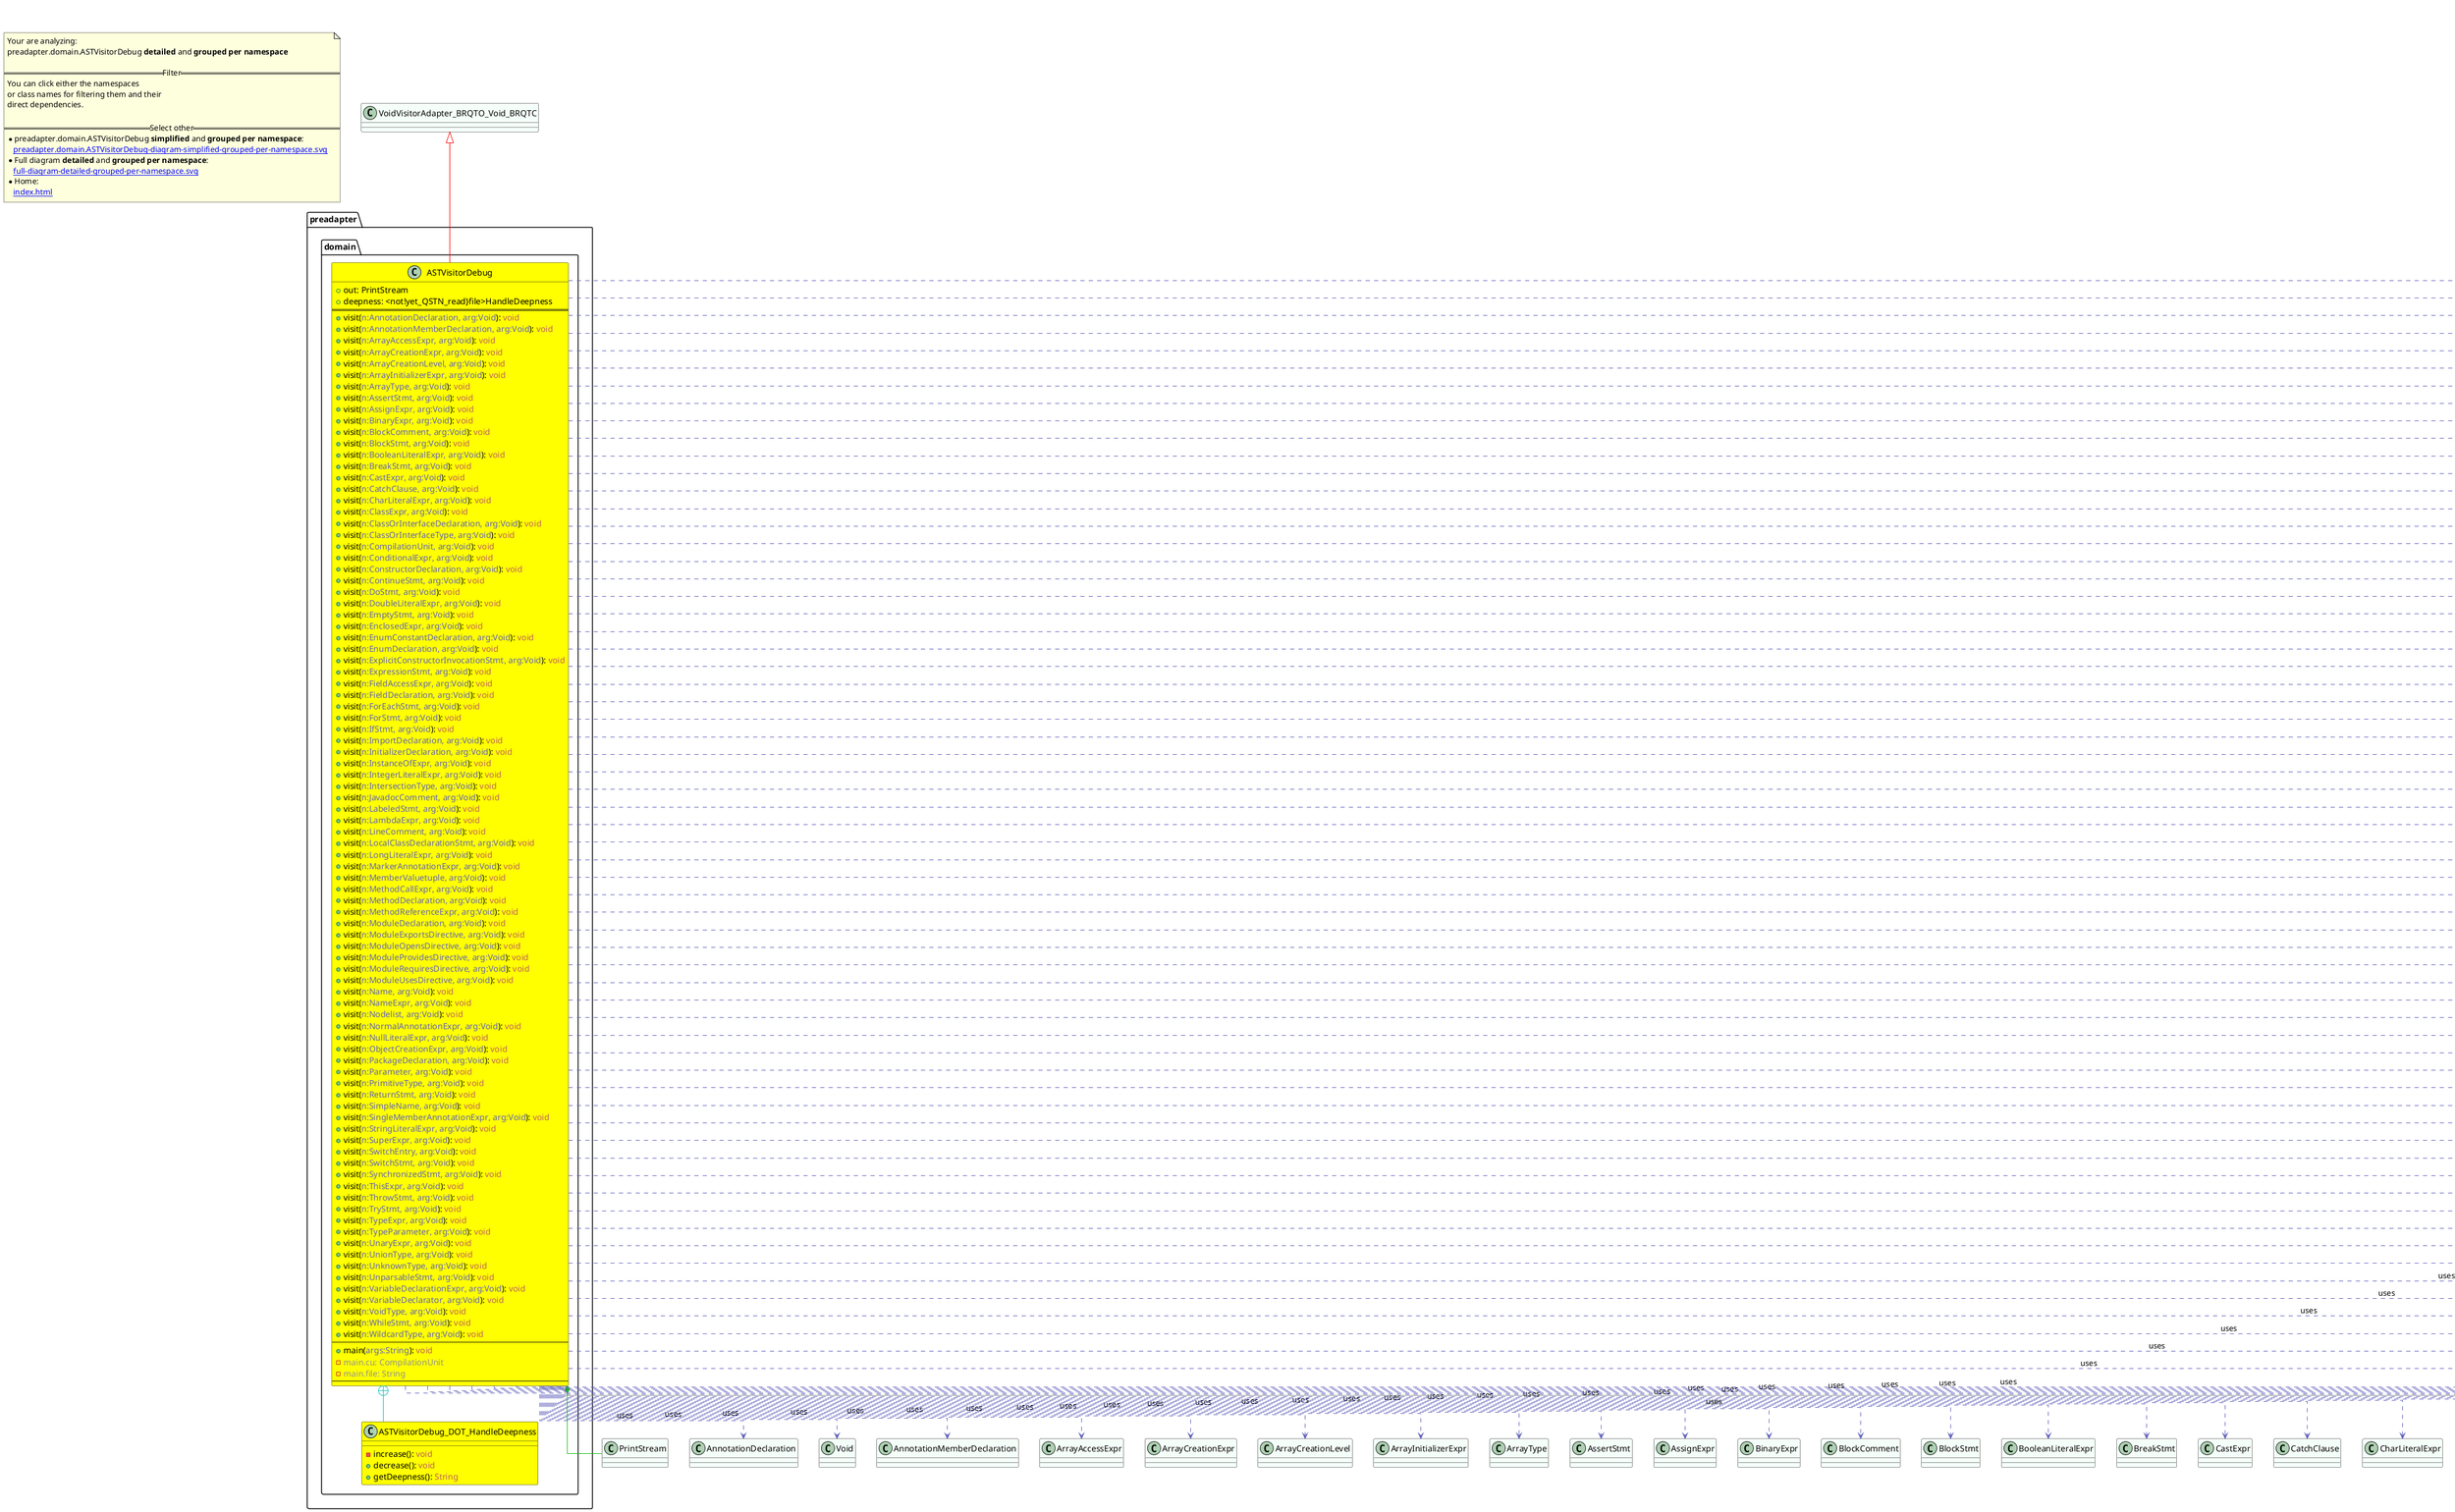 @startuml
skinparam linetype ortho
title <size:20>preadapter.domain.ASTVisitorDebug **detailed** and **grouped per namespace**</size>
note "Your are analyzing:\npreadapter.domain.ASTVisitorDebug **detailed** and **grouped per namespace**\n\n==Filter==\nYou can click either the namespaces \nor class names for filtering them and their\ndirect dependencies.\n\n==Select other==\n* preadapter.domain.ASTVisitorDebug **simplified** and **grouped per namespace**:\n   [[preadapter.domain.ASTVisitorDebug-diagram-simplified-grouped-per-namespace.svg]]\n* Full diagram **detailed** and **grouped per namespace**:\n   [[full-diagram-detailed-grouped-per-namespace.svg]]\n* Home:\n   [[index.html]]" as FloatingNote
class VoidVisitorAdapter_BRQTO_Void_BRQTC [[VoidVisitorAdapter_BRQTO_Void_BRQTC-diagram-detailed-grouped-per-namespace.svg]] #MintCream {
}
class PrintStream [[PrintStream-diagram-detailed-grouped-per-namespace.svg]] #MintCream {
}
class AnnotationDeclaration [[AnnotationDeclaration-diagram-detailed-grouped-per-namespace.svg]] #MintCream {
}
class Void [[Void-diagram-detailed-grouped-per-namespace.svg]] #MintCream {
}
class AnnotationMemberDeclaration [[AnnotationMemberDeclaration-diagram-detailed-grouped-per-namespace.svg]] #MintCream {
}
class ArrayAccessExpr [[ArrayAccessExpr-diagram-detailed-grouped-per-namespace.svg]] #MintCream {
}
class ArrayCreationExpr [[ArrayCreationExpr-diagram-detailed-grouped-per-namespace.svg]] #MintCream {
}
class ArrayCreationLevel [[ArrayCreationLevel-diagram-detailed-grouped-per-namespace.svg]] #MintCream {
}
class ArrayInitializerExpr [[ArrayInitializerExpr-diagram-detailed-grouped-per-namespace.svg]] #MintCream {
}
class ArrayType [[ArrayType-diagram-detailed-grouped-per-namespace.svg]] #MintCream {
}
class AssertStmt [[AssertStmt-diagram-detailed-grouped-per-namespace.svg]] #MintCream {
}
class AssignExpr [[AssignExpr-diagram-detailed-grouped-per-namespace.svg]] #MintCream {
}
class BinaryExpr [[BinaryExpr-diagram-detailed-grouped-per-namespace.svg]] #MintCream {
}
class BlockComment [[BlockComment-diagram-detailed-grouped-per-namespace.svg]] #MintCream {
}
class BlockStmt [[BlockStmt-diagram-detailed-grouped-per-namespace.svg]] #MintCream {
}
class BooleanLiteralExpr [[BooleanLiteralExpr-diagram-detailed-grouped-per-namespace.svg]] #MintCream {
}
class BreakStmt [[BreakStmt-diagram-detailed-grouped-per-namespace.svg]] #MintCream {
}
class CastExpr [[CastExpr-diagram-detailed-grouped-per-namespace.svg]] #MintCream {
}
class CatchClause [[CatchClause-diagram-detailed-grouped-per-namespace.svg]] #MintCream {
}
class CharLiteralExpr [[CharLiteralExpr-diagram-detailed-grouped-per-namespace.svg]] #MintCream {
}
class ClassExpr [[ClassExpr-diagram-detailed-grouped-per-namespace.svg]] #MintCream {
}
class ClassOrInterfaceDeclaration [[ClassOrInterfaceDeclaration-diagram-detailed-grouped-per-namespace.svg]] #MintCream {
}
class ClassOrInterfaceType [[ClassOrInterfaceType-diagram-detailed-grouped-per-namespace.svg]] #MintCream {
}
class CompilationUnit [[CompilationUnit-diagram-detailed-grouped-per-namespace.svg]] #MintCream {
}
class ConditionalExpr [[ConditionalExpr-diagram-detailed-grouped-per-namespace.svg]] #MintCream {
}
class ConstructorDeclaration [[ConstructorDeclaration-diagram-detailed-grouped-per-namespace.svg]] #MintCream {
}
class ContinueStmt [[ContinueStmt-diagram-detailed-grouped-per-namespace.svg]] #MintCream {
}
class DoStmt [[DoStmt-diagram-detailed-grouped-per-namespace.svg]] #MintCream {
}
class DoubleLiteralExpr [[DoubleLiteralExpr-diagram-detailed-grouped-per-namespace.svg]] #MintCream {
}
class EmptyStmt [[EmptyStmt-diagram-detailed-grouped-per-namespace.svg]] #MintCream {
}
class EnclosedExpr [[EnclosedExpr-diagram-detailed-grouped-per-namespace.svg]] #MintCream {
}
class EnumConstantDeclaration [[EnumConstantDeclaration-diagram-detailed-grouped-per-namespace.svg]] #MintCream {
}
class EnumDeclaration [[EnumDeclaration-diagram-detailed-grouped-per-namespace.svg]] #MintCream {
}
class ExplicitConstructorInvocationStmt [[ExplicitConstructorInvocationStmt-diagram-detailed-grouped-per-namespace.svg]] #MintCream {
}
class ExpressionStmt [[ExpressionStmt-diagram-detailed-grouped-per-namespace.svg]] #MintCream {
}
class FieldAccessExpr [[FieldAccessExpr-diagram-detailed-grouped-per-namespace.svg]] #MintCream {
}
class FieldDeclaration [[FieldDeclaration-diagram-detailed-grouped-per-namespace.svg]] #MintCream {
}
class ForEachStmt [[ForEachStmt-diagram-detailed-grouped-per-namespace.svg]] #MintCream {
}
class ForStmt [[ForStmt-diagram-detailed-grouped-per-namespace.svg]] #MintCream {
}
class IfStmt [[IfStmt-diagram-detailed-grouped-per-namespace.svg]] #MintCream {
}
class ImportDeclaration [[ImportDeclaration-diagram-detailed-grouped-per-namespace.svg]] #MintCream {
}
class InitializerDeclaration [[InitializerDeclaration-diagram-detailed-grouped-per-namespace.svg]] #MintCream {
}
class InstanceOfExpr [[InstanceOfExpr-diagram-detailed-grouped-per-namespace.svg]] #MintCream {
}
class IntegerLiteralExpr [[IntegerLiteralExpr-diagram-detailed-grouped-per-namespace.svg]] #MintCream {
}
class IntersectionType [[IntersectionType-diagram-detailed-grouped-per-namespace.svg]] #MintCream {
}
class JavadocComment [[JavadocComment-diagram-detailed-grouped-per-namespace.svg]] #MintCream {
}
class LabeledStmt [[LabeledStmt-diagram-detailed-grouped-per-namespace.svg]] #MintCream {
}
class LambdaExpr [[LambdaExpr-diagram-detailed-grouped-per-namespace.svg]] #MintCream {
}
class LineComment [[LineComment-diagram-detailed-grouped-per-namespace.svg]] #MintCream {
}
class LocalClassDeclarationStmt [[LocalClassDeclarationStmt-diagram-detailed-grouped-per-namespace.svg]] #MintCream {
}
class LongLiteralExpr [[LongLiteralExpr-diagram-detailed-grouped-per-namespace.svg]] #MintCream {
}
class MarkerAnnotationExpr [[MarkerAnnotationExpr-diagram-detailed-grouped-per-namespace.svg]] #MintCream {
}
class MemberValuetuple [[MemberValuetuple-diagram-detailed-grouped-per-namespace.svg]] #MintCream {
}
class MethodCallExpr [[MethodCallExpr-diagram-detailed-grouped-per-namespace.svg]] #MintCream {
}
class MethodDeclaration [[MethodDeclaration-diagram-detailed-grouped-per-namespace.svg]] #MintCream {
}
class MethodReferenceExpr [[MethodReferenceExpr-diagram-detailed-grouped-per-namespace.svg]] #MintCream {
}
class ModuleDeclaration [[ModuleDeclaration-diagram-detailed-grouped-per-namespace.svg]] #MintCream {
}
class ModuleExportsDirective [[ModuleExportsDirective-diagram-detailed-grouped-per-namespace.svg]] #MintCream {
}
class ModuleOpensDirective [[ModuleOpensDirective-diagram-detailed-grouped-per-namespace.svg]] #MintCream {
}
class ModuleProvidesDirective [[ModuleProvidesDirective-diagram-detailed-grouped-per-namespace.svg]] #MintCream {
}
class ModuleRequiresDirective [[ModuleRequiresDirective-diagram-detailed-grouped-per-namespace.svg]] #MintCream {
}
class ModuleUsesDirective [[ModuleUsesDirective-diagram-detailed-grouped-per-namespace.svg]] #MintCream {
}
class Name [[Name-diagram-detailed-grouped-per-namespace.svg]] #MintCream {
}
class NameExpr [[NameExpr-diagram-detailed-grouped-per-namespace.svg]] #MintCream {
}
class Nodelist [[Nodelist-diagram-detailed-grouped-per-namespace.svg]] #MintCream {
}
class NormalAnnotationExpr [[NormalAnnotationExpr-diagram-detailed-grouped-per-namespace.svg]] #MintCream {
}
class NullLiteralExpr [[NullLiteralExpr-diagram-detailed-grouped-per-namespace.svg]] #MintCream {
}
class ObjectCreationExpr [[ObjectCreationExpr-diagram-detailed-grouped-per-namespace.svg]] #MintCream {
}
class PackageDeclaration [[PackageDeclaration-diagram-detailed-grouped-per-namespace.svg]] #MintCream {
}
class Parameter [[Parameter-diagram-detailed-grouped-per-namespace.svg]] #MintCream {
}
class PrimitiveType [[PrimitiveType-diagram-detailed-grouped-per-namespace.svg]] #MintCream {
}
class ReturnStmt [[ReturnStmt-diagram-detailed-grouped-per-namespace.svg]] #MintCream {
}
class SimpleName [[SimpleName-diagram-detailed-grouped-per-namespace.svg]] #MintCream {
}
class SingleMemberAnnotationExpr [[SingleMemberAnnotationExpr-diagram-detailed-grouped-per-namespace.svg]] #MintCream {
}
class StringLiteralExpr [[StringLiteralExpr-diagram-detailed-grouped-per-namespace.svg]] #MintCream {
}
class SuperExpr [[SuperExpr-diagram-detailed-grouped-per-namespace.svg]] #MintCream {
}
class SwitchEntry [[SwitchEntry-diagram-detailed-grouped-per-namespace.svg]] #MintCream {
}
class SwitchStmt [[SwitchStmt-diagram-detailed-grouped-per-namespace.svg]] #MintCream {
}
class SynchronizedStmt [[SynchronizedStmt-diagram-detailed-grouped-per-namespace.svg]] #MintCream {
}
class ThisExpr [[ThisExpr-diagram-detailed-grouped-per-namespace.svg]] #MintCream {
}
class ThrowStmt [[ThrowStmt-diagram-detailed-grouped-per-namespace.svg]] #MintCream {
}
class TryStmt [[TryStmt-diagram-detailed-grouped-per-namespace.svg]] #MintCream {
}
class TypeExpr [[TypeExpr-diagram-detailed-grouped-per-namespace.svg]] #MintCream {
}
class TypeParameter [[TypeParameter-diagram-detailed-grouped-per-namespace.svg]] #MintCream {
}
class UnaryExpr [[UnaryExpr-diagram-detailed-grouped-per-namespace.svg]] #MintCream {
}
class UnionType [[UnionType-diagram-detailed-grouped-per-namespace.svg]] #MintCream {
}
class UnknownType [[UnknownType-diagram-detailed-grouped-per-namespace.svg]] #MintCream {
}
class UnparsableStmt [[UnparsableStmt-diagram-detailed-grouped-per-namespace.svg]] #MintCream {
}
class VariableDeclarationExpr [[VariableDeclarationExpr-diagram-detailed-grouped-per-namespace.svg]] #MintCream {
}
class VariableDeclarator [[VariableDeclarator-diagram-detailed-grouped-per-namespace.svg]] #MintCream {
}
class VoidType [[VoidType-diagram-detailed-grouped-per-namespace.svg]] #MintCream {
}
class WhileStmt [[WhileStmt-diagram-detailed-grouped-per-namespace.svg]] #MintCream {
}
class WildcardType [[WildcardType-diagram-detailed-grouped-per-namespace.svg]] #MintCream {
}
' Closing all previous_sub_namespace_list namespace None because file analysis is finished.
namespace preadapter [[preadapter-diagram-detailed-grouped-per-namespace.svg]] {
namespace preadapter.domain [[preadapter.domain-diagram-detailed-grouped-per-namespace.svg]] {
  class preadapter.domain.ASTVisitorDebug [[preadapter.domain.ASTVisitorDebug-diagram-detailed-grouped-per-namespace.svg]] #yellow {
    + out: PrintStream
    + deepness: <not!yet_QSTN_read}file>HandleDeepness
==
    + visit(<font color="6060BB">n:AnnotationDeclaration, arg:Void</font>): <font color="BB6060">void</font>
    + visit(<font color="6060BB">n:AnnotationMemberDeclaration, arg:Void</font>): <font color="BB6060">void</font>
    + visit(<font color="6060BB">n:ArrayAccessExpr, arg:Void</font>): <font color="BB6060">void</font>
    + visit(<font color="6060BB">n:ArrayCreationExpr, arg:Void</font>): <font color="BB6060">void</font>
    + visit(<font color="6060BB">n:ArrayCreationLevel, arg:Void</font>): <font color="BB6060">void</font>
    + visit(<font color="6060BB">n:ArrayInitializerExpr, arg:Void</font>): <font color="BB6060">void</font>
    + visit(<font color="6060BB">n:ArrayType, arg:Void</font>): <font color="BB6060">void</font>
    + visit(<font color="6060BB">n:AssertStmt, arg:Void</font>): <font color="BB6060">void</font>
    + visit(<font color="6060BB">n:AssignExpr, arg:Void</font>): <font color="BB6060">void</font>
    + visit(<font color="6060BB">n:BinaryExpr, arg:Void</font>): <font color="BB6060">void</font>
    + visit(<font color="6060BB">n:BlockComment, arg:Void</font>): <font color="BB6060">void</font>
    + visit(<font color="6060BB">n:BlockStmt, arg:Void</font>): <font color="BB6060">void</font>
    + visit(<font color="6060BB">n:BooleanLiteralExpr, arg:Void</font>): <font color="BB6060">void</font>
    + visit(<font color="6060BB">n:BreakStmt, arg:Void</font>): <font color="BB6060">void</font>
    + visit(<font color="6060BB">n:CastExpr, arg:Void</font>): <font color="BB6060">void</font>
    + visit(<font color="6060BB">n:CatchClause, arg:Void</font>): <font color="BB6060">void</font>
    + visit(<font color="6060BB">n:CharLiteralExpr, arg:Void</font>): <font color="BB6060">void</font>
    + visit(<font color="6060BB">n:ClassExpr, arg:Void</font>): <font color="BB6060">void</font>
    + visit(<font color="6060BB">n:ClassOrInterfaceDeclaration, arg:Void</font>): <font color="BB6060">void</font>
    + visit(<font color="6060BB">n:ClassOrInterfaceType, arg:Void</font>): <font color="BB6060">void</font>
    + visit(<font color="6060BB">n:CompilationUnit, arg:Void</font>): <font color="BB6060">void</font>
    + visit(<font color="6060BB">n:ConditionalExpr, arg:Void</font>): <font color="BB6060">void</font>
    + visit(<font color="6060BB">n:ConstructorDeclaration, arg:Void</font>): <font color="BB6060">void</font>
    + visit(<font color="6060BB">n:ContinueStmt, arg:Void</font>): <font color="BB6060">void</font>
    + visit(<font color="6060BB">n:DoStmt, arg:Void</font>): <font color="BB6060">void</font>
    + visit(<font color="6060BB">n:DoubleLiteralExpr, arg:Void</font>): <font color="BB6060">void</font>
    + visit(<font color="6060BB">n:EmptyStmt, arg:Void</font>): <font color="BB6060">void</font>
    + visit(<font color="6060BB">n:EnclosedExpr, arg:Void</font>): <font color="BB6060">void</font>
    + visit(<font color="6060BB">n:EnumConstantDeclaration, arg:Void</font>): <font color="BB6060">void</font>
    + visit(<font color="6060BB">n:EnumDeclaration, arg:Void</font>): <font color="BB6060">void</font>
    + visit(<font color="6060BB">n:ExplicitConstructorInvocationStmt, arg:Void</font>): <font color="BB6060">void</font>
    + visit(<font color="6060BB">n:ExpressionStmt, arg:Void</font>): <font color="BB6060">void</font>
    + visit(<font color="6060BB">n:FieldAccessExpr, arg:Void</font>): <font color="BB6060">void</font>
    + visit(<font color="6060BB">n:FieldDeclaration, arg:Void</font>): <font color="BB6060">void</font>
    + visit(<font color="6060BB">n:ForEachStmt, arg:Void</font>): <font color="BB6060">void</font>
    + visit(<font color="6060BB">n:ForStmt, arg:Void</font>): <font color="BB6060">void</font>
    + visit(<font color="6060BB">n:IfStmt, arg:Void</font>): <font color="BB6060">void</font>
    + visit(<font color="6060BB">n:ImportDeclaration, arg:Void</font>): <font color="BB6060">void</font>
    + visit(<font color="6060BB">n:InitializerDeclaration, arg:Void</font>): <font color="BB6060">void</font>
    + visit(<font color="6060BB">n:InstanceOfExpr, arg:Void</font>): <font color="BB6060">void</font>
    + visit(<font color="6060BB">n:IntegerLiteralExpr, arg:Void</font>): <font color="BB6060">void</font>
    + visit(<font color="6060BB">n:IntersectionType, arg:Void</font>): <font color="BB6060">void</font>
    + visit(<font color="6060BB">n:JavadocComment, arg:Void</font>): <font color="BB6060">void</font>
    + visit(<font color="6060BB">n:LabeledStmt, arg:Void</font>): <font color="BB6060">void</font>
    + visit(<font color="6060BB">n:LambdaExpr, arg:Void</font>): <font color="BB6060">void</font>
    + visit(<font color="6060BB">n:LineComment, arg:Void</font>): <font color="BB6060">void</font>
    + visit(<font color="6060BB">n:LocalClassDeclarationStmt, arg:Void</font>): <font color="BB6060">void</font>
    + visit(<font color="6060BB">n:LongLiteralExpr, arg:Void</font>): <font color="BB6060">void</font>
    + visit(<font color="6060BB">n:MarkerAnnotationExpr, arg:Void</font>): <font color="BB6060">void</font>
    + visit(<font color="6060BB">n:MemberValuetuple, arg:Void</font>): <font color="BB6060">void</font>
    + visit(<font color="6060BB">n:MethodCallExpr, arg:Void</font>): <font color="BB6060">void</font>
    + visit(<font color="6060BB">n:MethodDeclaration, arg:Void</font>): <font color="BB6060">void</font>
    + visit(<font color="6060BB">n:MethodReferenceExpr, arg:Void</font>): <font color="BB6060">void</font>
    + visit(<font color="6060BB">n:ModuleDeclaration, arg:Void</font>): <font color="BB6060">void</font>
    + visit(<font color="6060BB">n:ModuleExportsDirective, arg:Void</font>): <font color="BB6060">void</font>
    + visit(<font color="6060BB">n:ModuleOpensDirective, arg:Void</font>): <font color="BB6060">void</font>
    + visit(<font color="6060BB">n:ModuleProvidesDirective, arg:Void</font>): <font color="BB6060">void</font>
    + visit(<font color="6060BB">n:ModuleRequiresDirective, arg:Void</font>): <font color="BB6060">void</font>
    + visit(<font color="6060BB">n:ModuleUsesDirective, arg:Void</font>): <font color="BB6060">void</font>
    + visit(<font color="6060BB">n:Name, arg:Void</font>): <font color="BB6060">void</font>
    + visit(<font color="6060BB">n:NameExpr, arg:Void</font>): <font color="BB6060">void</font>
    + visit(<font color="6060BB">n:Nodelist, arg:Void</font>): <font color="BB6060">void</font>
    + visit(<font color="6060BB">n:NormalAnnotationExpr, arg:Void</font>): <font color="BB6060">void</font>
    + visit(<font color="6060BB">n:NullLiteralExpr, arg:Void</font>): <font color="BB6060">void</font>
    + visit(<font color="6060BB">n:ObjectCreationExpr, arg:Void</font>): <font color="BB6060">void</font>
    + visit(<font color="6060BB">n:PackageDeclaration, arg:Void</font>): <font color="BB6060">void</font>
    + visit(<font color="6060BB">n:Parameter, arg:Void</font>): <font color="BB6060">void</font>
    + visit(<font color="6060BB">n:PrimitiveType, arg:Void</font>): <font color="BB6060">void</font>
    + visit(<font color="6060BB">n:ReturnStmt, arg:Void</font>): <font color="BB6060">void</font>
    + visit(<font color="6060BB">n:SimpleName, arg:Void</font>): <font color="BB6060">void</font>
    + visit(<font color="6060BB">n:SingleMemberAnnotationExpr, arg:Void</font>): <font color="BB6060">void</font>
    + visit(<font color="6060BB">n:StringLiteralExpr, arg:Void</font>): <font color="BB6060">void</font>
    + visit(<font color="6060BB">n:SuperExpr, arg:Void</font>): <font color="BB6060">void</font>
    + visit(<font color="6060BB">n:SwitchEntry, arg:Void</font>): <font color="BB6060">void</font>
    + visit(<font color="6060BB">n:SwitchStmt, arg:Void</font>): <font color="BB6060">void</font>
    + visit(<font color="6060BB">n:SynchronizedStmt, arg:Void</font>): <font color="BB6060">void</font>
    + visit(<font color="6060BB">n:ThisExpr, arg:Void</font>): <font color="BB6060">void</font>
    + visit(<font color="6060BB">n:ThrowStmt, arg:Void</font>): <font color="BB6060">void</font>
    + visit(<font color="6060BB">n:TryStmt, arg:Void</font>): <font color="BB6060">void</font>
    + visit(<font color="6060BB">n:TypeExpr, arg:Void</font>): <font color="BB6060">void</font>
    + visit(<font color="6060BB">n:TypeParameter, arg:Void</font>): <font color="BB6060">void</font>
    + visit(<font color="6060BB">n:UnaryExpr, arg:Void</font>): <font color="BB6060">void</font>
    + visit(<font color="6060BB">n:UnionType, arg:Void</font>): <font color="BB6060">void</font>
    + visit(<font color="6060BB">n:UnknownType, arg:Void</font>): <font color="BB6060">void</font>
    + visit(<font color="6060BB">n:UnparsableStmt, arg:Void</font>): <font color="BB6060">void</font>
    + visit(<font color="6060BB">n:VariableDeclarationExpr, arg:Void</font>): <font color="BB6060">void</font>
    + visit(<font color="6060BB">n:VariableDeclarator, arg:Void</font>): <font color="BB6060">void</font>
    + visit(<font color="6060BB">n:VoidType, arg:Void</font>): <font color="BB6060">void</font>
    + visit(<font color="6060BB">n:WhileStmt, arg:Void</font>): <font color="BB6060">void</font>
    + visit(<font color="6060BB">n:WildcardType, arg:Void</font>): <font color="BB6060">void</font>
--
    + main(<font color="6060BB">args:String</font>): <font color="BB6060">void</font>
    - <font color="909090">main.cu: CompilationUnit</font>
    - <font color="909090">main.file: String</font>
--
  }
  class preadapter.domain.ASTVisitorDebug_DOT_HandleDeepness [[preadapter.domain.ASTVisitorDebug.HandleDeepness-diagram-detailed-grouped-per-namespace.svg]] #yellow {
    - increase(<font color="6060BB"></font>): <font color="BB6060">void</font>
    + decrease(<font color="6060BB"></font>): <font color="BB6060">void</font>
    + getDeepness(<font color="6060BB"></font>): <font color="BB6060">String</font>
  }
'Compared namespace preadapter.domain [[preadapter.domain-diagram-detailed-grouped-per-namespace.svg]] { with last element of   }
' Closing all previous_sub_namespace_list namespace None because file analysis is finished.
' Closing namespace domain
}
' Closing namespace preadapter
}
 ' *************************************** 
 ' *************************************** 
 ' *************************************** 
' Class relations extracted from namespace:
' 
' Class relations extracted from namespace:
' preadapter.domain
VoidVisitorAdapter_BRQTO_Void_BRQTC <|-[#red]- preadapter.domain.ASTVisitorDebug
preadapter.domain.ASTVisitorDebug +-[#10BBBB]- preadapter.domain.ASTVisitorDebug_DOT_HandleDeepness 
preadapter.domain.ASTVisitorDebug *-[#10BB10]- PrintStream 
preadapter.domain.ASTVisitorDebug .[#6060BB].> AnnotationDeclaration  : uses 
preadapter.domain.ASTVisitorDebug .[#6060BB].> Void  : uses 
preadapter.domain.ASTVisitorDebug .[#6060BB].> AnnotationMemberDeclaration  : uses 
preadapter.domain.ASTVisitorDebug .[#6060BB].> ArrayAccessExpr  : uses 
preadapter.domain.ASTVisitorDebug .[#6060BB].> ArrayCreationExpr  : uses 
preadapter.domain.ASTVisitorDebug .[#6060BB].> ArrayCreationLevel  : uses 
preadapter.domain.ASTVisitorDebug .[#6060BB].> ArrayInitializerExpr  : uses 
preadapter.domain.ASTVisitorDebug .[#6060BB].> ArrayType  : uses 
preadapter.domain.ASTVisitorDebug .[#6060BB].> AssertStmt  : uses 
preadapter.domain.ASTVisitorDebug .[#6060BB].> AssignExpr  : uses 
preadapter.domain.ASTVisitorDebug .[#6060BB].> BinaryExpr  : uses 
preadapter.domain.ASTVisitorDebug .[#6060BB].> BlockComment  : uses 
preadapter.domain.ASTVisitorDebug .[#6060BB].> BlockStmt  : uses 
preadapter.domain.ASTVisitorDebug .[#6060BB].> BooleanLiteralExpr  : uses 
preadapter.domain.ASTVisitorDebug .[#6060BB].> BreakStmt  : uses 
preadapter.domain.ASTVisitorDebug .[#6060BB].> CastExpr  : uses 
preadapter.domain.ASTVisitorDebug .[#6060BB].> CatchClause  : uses 
preadapter.domain.ASTVisitorDebug .[#6060BB].> CharLiteralExpr  : uses 
preadapter.domain.ASTVisitorDebug .[#6060BB].> ClassExpr  : uses 
preadapter.domain.ASTVisitorDebug .[#6060BB].> ClassOrInterfaceDeclaration  : uses 
preadapter.domain.ASTVisitorDebug .[#6060BB].> ClassOrInterfaceType  : uses 
preadapter.domain.ASTVisitorDebug .[#6060BB].> CompilationUnit  : uses 
preadapter.domain.ASTVisitorDebug .[#6060BB].> ConditionalExpr  : uses 
preadapter.domain.ASTVisitorDebug .[#6060BB].> ConstructorDeclaration  : uses 
preadapter.domain.ASTVisitorDebug .[#6060BB].> ContinueStmt  : uses 
preadapter.domain.ASTVisitorDebug .[#6060BB].> DoStmt  : uses 
preadapter.domain.ASTVisitorDebug .[#6060BB].> DoubleLiteralExpr  : uses 
preadapter.domain.ASTVisitorDebug .[#6060BB].> EmptyStmt  : uses 
preadapter.domain.ASTVisitorDebug .[#6060BB].> EnclosedExpr  : uses 
preadapter.domain.ASTVisitorDebug .[#6060BB].> EnumConstantDeclaration  : uses 
preadapter.domain.ASTVisitorDebug .[#6060BB].> EnumDeclaration  : uses 
preadapter.domain.ASTVisitorDebug .[#6060BB].> ExplicitConstructorInvocationStmt  : uses 
preadapter.domain.ASTVisitorDebug .[#6060BB].> ExpressionStmt  : uses 
preadapter.domain.ASTVisitorDebug .[#6060BB].> FieldAccessExpr  : uses 
preadapter.domain.ASTVisitorDebug .[#6060BB].> FieldDeclaration  : uses 
preadapter.domain.ASTVisitorDebug .[#6060BB].> ForEachStmt  : uses 
preadapter.domain.ASTVisitorDebug .[#6060BB].> ForStmt  : uses 
preadapter.domain.ASTVisitorDebug .[#6060BB].> IfStmt  : uses 
preadapter.domain.ASTVisitorDebug .[#6060BB].> ImportDeclaration  : uses 
preadapter.domain.ASTVisitorDebug .[#6060BB].> InitializerDeclaration  : uses 
preadapter.domain.ASTVisitorDebug .[#6060BB].> InstanceOfExpr  : uses 
preadapter.domain.ASTVisitorDebug .[#6060BB].> IntegerLiteralExpr  : uses 
preadapter.domain.ASTVisitorDebug .[#6060BB].> IntersectionType  : uses 
preadapter.domain.ASTVisitorDebug .[#6060BB].> JavadocComment  : uses 
preadapter.domain.ASTVisitorDebug .[#6060BB].> LabeledStmt  : uses 
preadapter.domain.ASTVisitorDebug .[#6060BB].> LambdaExpr  : uses 
preadapter.domain.ASTVisitorDebug .[#6060BB].> LineComment  : uses 
preadapter.domain.ASTVisitorDebug .[#6060BB].> LocalClassDeclarationStmt  : uses 
preadapter.domain.ASTVisitorDebug .[#6060BB].> LongLiteralExpr  : uses 
preadapter.domain.ASTVisitorDebug .[#6060BB].> MarkerAnnotationExpr  : uses 
preadapter.domain.ASTVisitorDebug .[#6060BB].> MemberValuetuple  : uses 
preadapter.domain.ASTVisitorDebug .[#6060BB].> MethodCallExpr  : uses 
preadapter.domain.ASTVisitorDebug .[#6060BB].> MethodDeclaration  : uses 
preadapter.domain.ASTVisitorDebug .[#6060BB].> MethodReferenceExpr  : uses 
preadapter.domain.ASTVisitorDebug .[#6060BB].> ModuleDeclaration  : uses 
preadapter.domain.ASTVisitorDebug .[#6060BB].> ModuleExportsDirective  : uses 
preadapter.domain.ASTVisitorDebug .[#6060BB].> ModuleOpensDirective  : uses 
preadapter.domain.ASTVisitorDebug .[#6060BB].> ModuleProvidesDirective  : uses 
preadapter.domain.ASTVisitorDebug .[#6060BB].> ModuleRequiresDirective  : uses 
preadapter.domain.ASTVisitorDebug .[#6060BB].> ModuleUsesDirective  : uses 
preadapter.domain.ASTVisitorDebug .[#6060BB].> Name  : uses 
preadapter.domain.ASTVisitorDebug .[#6060BB].> NameExpr  : uses 
preadapter.domain.ASTVisitorDebug .[#6060BB].> Nodelist  : uses 
preadapter.domain.ASTVisitorDebug .[#6060BB].> NormalAnnotationExpr  : uses 
preadapter.domain.ASTVisitorDebug .[#6060BB].> NullLiteralExpr  : uses 
preadapter.domain.ASTVisitorDebug .[#6060BB].> ObjectCreationExpr  : uses 
preadapter.domain.ASTVisitorDebug .[#6060BB].> PackageDeclaration  : uses 
preadapter.domain.ASTVisitorDebug .[#6060BB].> Parameter  : uses 
preadapter.domain.ASTVisitorDebug .[#6060BB].> PrimitiveType  : uses 
preadapter.domain.ASTVisitorDebug .[#6060BB].> ReturnStmt  : uses 
preadapter.domain.ASTVisitorDebug .[#6060BB].> SimpleName  : uses 
preadapter.domain.ASTVisitorDebug .[#6060BB].> SingleMemberAnnotationExpr  : uses 
preadapter.domain.ASTVisitorDebug .[#6060BB].> StringLiteralExpr  : uses 
preadapter.domain.ASTVisitorDebug .[#6060BB].> SuperExpr  : uses 
preadapter.domain.ASTVisitorDebug .[#6060BB].> SwitchEntry  : uses 
preadapter.domain.ASTVisitorDebug .[#6060BB].> SwitchStmt  : uses 
preadapter.domain.ASTVisitorDebug .[#6060BB].> SynchronizedStmt  : uses 
preadapter.domain.ASTVisitorDebug .[#6060BB].> ThisExpr  : uses 
preadapter.domain.ASTVisitorDebug .[#6060BB].> ThrowStmt  : uses 
preadapter.domain.ASTVisitorDebug .[#6060BB].> TryStmt  : uses 
preadapter.domain.ASTVisitorDebug .[#6060BB].> TypeExpr  : uses 
preadapter.domain.ASTVisitorDebug .[#6060BB].> TypeParameter  : uses 
preadapter.domain.ASTVisitorDebug .[#6060BB].> UnaryExpr  : uses 
preadapter.domain.ASTVisitorDebug .[#6060BB].> UnionType  : uses 
preadapter.domain.ASTVisitorDebug .[#6060BB].> UnknownType  : uses 
preadapter.domain.ASTVisitorDebug .[#6060BB].> UnparsableStmt  : uses 
preadapter.domain.ASTVisitorDebug .[#6060BB].> VariableDeclarationExpr  : uses 
preadapter.domain.ASTVisitorDebug .[#6060BB].> VariableDeclarator  : uses 
preadapter.domain.ASTVisitorDebug .[#6060BB].> VoidType  : uses 
preadapter.domain.ASTVisitorDebug .[#6060BB].> WhileStmt  : uses 
preadapter.domain.ASTVisitorDebug .[#6060BB].> WildcardType  : uses 
preadapter.domain.ASTVisitorDebug -[#909090]-> CompilationUnit  : uses 
@enduml